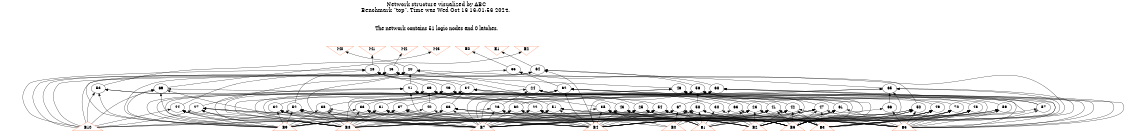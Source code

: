 # Network structure generated by ABC

digraph network {
size = "7.5,10";
center = true;
edge [dir = back];

{
  node [shape = plaintext];
  edge [style = invis];
  LevelTitle1 [label=""];
  LevelTitle2 [label=""];
  Level4 [label = ""];
  Level3 [label = ""];
  Level2 [label = ""];
  Level1 [label = ""];
  Level0 [label = ""];
  LevelTitle1 ->  LevelTitle2 ->  Level4 ->  Level3 ->  Level2 ->  Level1 ->  Level0;
}

{
  rank = same;
  LevelTitle1;
  title1 [shape=plaintext,
          fontsize=20,
          fontname = "Times-Roman",
          label="Network structure visualized by ABC\nBenchmark \"top\". Time was Wed Oct 16 16:01:56 2024. "
         ];
}

{
  rank = same;
  LevelTitle2;
  title2 [shape=plaintext,
          fontsize=18,
          fontname = "Times-Roman",
          label="The network contains 51 logic nodes and 0 latches.\n"
         ];
}

{
  rank = same;
  Level4;
  Node12 [label = "M0", shape = invtriangle, color = coral, fillcolor = coral];
  Node13 [label = "M1", shape = invtriangle, color = coral, fillcolor = coral];
  Node14 [label = "M2", shape = invtriangle, color = coral, fillcolor = coral];
  Node15 [label = "M3", shape = invtriangle, color = coral, fillcolor = coral];
  Node16 [label = "E0", shape = invtriangle, color = coral, fillcolor = coral];
  Node17 [label = "E1", shape = invtriangle, color = coral, fillcolor = coral];
  Node18 [label = "E2", shape = invtriangle, color = coral, fillcolor = coral];
}

{
  rank = same;
  Level3;
  Node20 [label = "20\n", shape = ellipse];
  Node28 [label = "28\n", shape = ellipse];
  Node45 [label = "45\n", shape = ellipse];
  Node55 [label = "55\n", shape = ellipse];
  Node64 [label = "64\n", shape = ellipse];
}

{
  rank = same;
  Level2;
  Node21 [label = "21\n", shape = ellipse];
  Node24 [label = "24\n", shape = ellipse];
  Node29 [label = "29\n", shape = ellipse];
  Node34 [label = "34\n", shape = ellipse];
  Node39 [label = "39\n", shape = ellipse];
  Node46 [label = "46\n", shape = ellipse];
  Node53 [label = "53\n", shape = ellipse];
  Node56 [label = "56\n", shape = ellipse];
  Node62 [label = "62\n", shape = ellipse];
  Node65 [label = "65\n", shape = ellipse];
  Node68 [label = "68\n", shape = ellipse];
  Node69 [label = "69\n", shape = ellipse];
}

{
  rank = same;
  Level1;
  Node22 [label = "22\n", shape = ellipse];
  Node23 [label = "23\n", shape = ellipse];
  Node25 [label = "25\n", shape = ellipse];
  Node26 [label = "26\n", shape = ellipse];
  Node27 [label = "27\n", shape = ellipse];
  Node30 [label = "30\n", shape = ellipse];
  Node31 [label = "31\n", shape = ellipse];
  Node32 [label = "32\n", shape = ellipse];
  Node33 [label = "33\n", shape = ellipse];
  Node35 [label = "35\n", shape = ellipse];
  Node36 [label = "36\n", shape = ellipse];
  Node37 [label = "37\n", shape = ellipse];
  Node38 [label = "38\n", shape = ellipse];
  Node40 [label = "40\n", shape = ellipse];
  Node41 [label = "41\n", shape = ellipse];
  Node42 [label = "42\n", shape = ellipse];
  Node43 [label = "43\n", shape = ellipse];
  Node44 [label = "44\n", shape = ellipse];
  Node47 [label = "47\n", shape = ellipse];
  Node48 [label = "48\n", shape = ellipse];
  Node49 [label = "49\n", shape = ellipse];
  Node50 [label = "50\n", shape = ellipse];
  Node51 [label = "51\n", shape = ellipse];
  Node52 [label = "52\n", shape = ellipse];
  Node54 [label = "54\n", shape = ellipse];
  Node57 [label = "57\n", shape = ellipse];
  Node58 [label = "58\n", shape = ellipse];
  Node59 [label = "59\n", shape = ellipse];
  Node60 [label = "60\n", shape = ellipse];
  Node61 [label = "61\n", shape = ellipse];
  Node63 [label = "63\n", shape = ellipse];
  Node66 [label = "66\n", shape = ellipse];
  Node67 [label = "67\n", shape = ellipse];
  Node70 [label = "70\n", shape = ellipse];
}

{
  rank = same;
  Level0;
  Node1 [label = "B0", shape = triangle, color = coral, fillcolor = coral];
  Node2 [label = "B1", shape = triangle, color = coral, fillcolor = coral];
  Node3 [label = "B2", shape = triangle, color = coral, fillcolor = coral];
  Node4 [label = "B3", shape = triangle, color = coral, fillcolor = coral];
  Node5 [label = "B4", shape = triangle, color = coral, fillcolor = coral];
  Node6 [label = "B5", shape = triangle, color = coral, fillcolor = coral];
  Node7 [label = "B6", shape = triangle, color = coral, fillcolor = coral];
  Node8 [label = "B7", shape = triangle, color = coral, fillcolor = coral];
  Node9 [label = "B8", shape = triangle, color = coral, fillcolor = coral];
  Node10 [label = "B9", shape = triangle, color = coral, fillcolor = coral];
  Node11 [label = "B10", shape = triangle, color = coral, fillcolor = coral];
}

title1 -> title2 [style = invis];
title2 -> Node12 [style = invis];
title2 -> Node13 [style = invis];
title2 -> Node14 [style = invis];
title2 -> Node15 [style = invis];
title2 -> Node16 [style = invis];
title2 -> Node17 [style = invis];
title2 -> Node18 [style = invis];
Node12 -> Node13 [style = invis];
Node13 -> Node14 [style = invis];
Node14 -> Node15 [style = invis];
Node15 -> Node16 [style = invis];
Node16 -> Node17 [style = invis];
Node17 -> Node18 [style = invis];
Node12 -> Node20 [style = solid];
Node13 -> Node28 [style = solid];
Node14 -> Node45 [style = solid];
Node15 -> Node53 [style = solid];
Node16 -> Node55 [style = solid];
Node17 -> Node64 [style = solid];
Node18 -> Node69 [style = solid];
Node20 -> Node21 [style = solid];
Node20 -> Node24 [style = solid];
Node20 -> Node27 [style = solid];
Node20 -> Node7 [style = solid];
Node20 -> Node8 [style = solid];
Node20 -> Node11 [style = solid];
Node21 -> Node22 [style = solid];
Node21 -> Node23 [style = solid];
Node21 -> Node5 [style = solid];
Node21 -> Node6 [style = solid];
Node21 -> Node9 [style = solid];
Node21 -> Node10 [style = solid];
Node22 -> Node1 [style = solid];
Node22 -> Node2 [style = solid];
Node22 -> Node5 [style = solid];
Node22 -> Node7 [style = solid];
Node22 -> Node8 [style = solid];
Node22 -> Node9 [style = solid];
Node23 -> Node2 [style = solid];
Node23 -> Node3 [style = solid];
Node23 -> Node4 [style = solid];
Node23 -> Node5 [style = solid];
Node23 -> Node6 [style = solid];
Node23 -> Node8 [style = solid];
Node24 -> Node25 [style = solid];
Node24 -> Node26 [style = solid];
Node24 -> Node6 [style = solid];
Node24 -> Node7 [style = solid];
Node24 -> Node10 [style = solid];
Node25 -> Node2 [style = solid];
Node25 -> Node3 [style = solid];
Node25 -> Node4 [style = solid];
Node25 -> Node5 [style = solid];
Node25 -> Node8 [style = solid];
Node25 -> Node9 [style = solid];
Node26 -> Node2 [style = solid];
Node26 -> Node3 [style = solid];
Node26 -> Node8 [style = solid];
Node26 -> Node9 [style = solid];
Node27 -> Node3 [style = solid];
Node27 -> Node4 [style = solid];
Node27 -> Node8 [style = solid];
Node27 -> Node9 [style = solid];
Node27 -> Node10 [style = solid];
Node27 -> Node11 [style = solid];
Node28 -> Node29 [style = solid];
Node28 -> Node34 [style = solid];
Node28 -> Node39 [style = solid];
Node28 -> Node44 [style = solid];
Node28 -> Node11 [style = solid];
Node29 -> Node30 [style = solid];
Node29 -> Node31 [style = solid];
Node29 -> Node32 [style = solid];
Node29 -> Node33 [style = solid];
Node29 -> Node4 [style = solid];
Node29 -> Node6 [style = solid];
Node30 -> Node2 [style = solid];
Node30 -> Node3 [style = solid];
Node31 -> Node5 [style = solid];
Node31 -> Node7 [style = solid];
Node31 -> Node8 [style = solid];
Node31 -> Node9 [style = solid];
Node31 -> Node10 [style = solid];
Node32 -> Node5 [style = solid];
Node32 -> Node8 [style = solid];
Node32 -> Node9 [style = solid];
Node32 -> Node10 [style = solid];
Node33 -> Node5 [style = solid];
Node33 -> Node7 [style = solid];
Node33 -> Node8 [style = solid];
Node33 -> Node9 [style = solid];
Node33 -> Node10 [style = solid];
Node34 -> Node35 [style = solid];
Node34 -> Node36 [style = solid];
Node34 -> Node37 [style = solid];
Node34 -> Node38 [style = solid];
Node34 -> Node6 [style = solid];
Node34 -> Node7 [style = solid];
Node35 -> Node1 [style = solid];
Node35 -> Node2 [style = solid];
Node35 -> Node3 [style = solid];
Node35 -> Node5 [style = solid];
Node35 -> Node8 [style = solid];
Node36 -> Node2 [style = solid];
Node36 -> Node3 [style = solid];
Node36 -> Node5 [style = solid];
Node36 -> Node8 [style = solid];
Node36 -> Node9 [style = solid];
Node36 -> Node10 [style = solid];
Node37 -> Node4 [style = solid];
Node37 -> Node5 [style = solid];
Node37 -> Node8 [style = solid];
Node37 -> Node9 [style = solid];
Node37 -> Node10 [style = solid];
Node38 -> Node5 [style = solid];
Node38 -> Node8 [style = solid];
Node38 -> Node9 [style = solid];
Node38 -> Node10 [style = solid];
Node39 -> Node40 [style = solid];
Node39 -> Node41 [style = solid];
Node39 -> Node42 [style = solid];
Node39 -> Node43 [style = solid];
Node39 -> Node8 [style = solid];
Node39 -> Node9 [style = solid];
Node40 -> Node7 [style = solid];
Node40 -> Node11 [style = solid];
Node41 -> Node2 [style = solid];
Node41 -> Node4 [style = solid];
Node41 -> Node5 [style = solid];
Node41 -> Node6 [style = solid];
Node41 -> Node7 [style = solid];
Node41 -> Node10 [style = solid];
Node42 -> Node3 [style = solid];
Node42 -> Node4 [style = solid];
Node42 -> Node5 [style = solid];
Node42 -> Node6 [style = solid];
Node42 -> Node7 [style = solid];
Node42 -> Node10 [style = solid];
Node43 -> Node3 [style = solid];
Node43 -> Node4 [style = solid];
Node43 -> Node5 [style = solid];
Node43 -> Node7 [style = solid];
Node43 -> Node10 [style = solid];
Node43 -> Node11 [style = solid];
Node44 -> Node7 [style = solid];
Node44 -> Node8 [style = solid];
Node44 -> Node9 [style = solid];
Node44 -> Node10 [style = solid];
Node44 -> Node11 [style = solid];
Node45 -> Node46 [style = solid];
Node45 -> Node50 [style = solid];
Node45 -> Node51 [style = solid];
Node45 -> Node52 [style = solid];
Node45 -> Node10 [style = solid];
Node45 -> Node11 [style = solid];
Node46 -> Node47 [style = solid];
Node46 -> Node48 [style = solid];
Node46 -> Node49 [style = solid];
Node46 -> Node3 [style = solid];
Node46 -> Node8 [style = solid];
Node46 -> Node9 [style = solid];
Node47 -> Node1 [style = solid];
Node47 -> Node2 [style = solid];
Node47 -> Node4 [style = solid];
Node47 -> Node5 [style = solid];
Node47 -> Node6 [style = solid];
Node47 -> Node7 [style = solid];
Node48 -> Node3 [style = solid];
Node48 -> Node4 [style = solid];
Node48 -> Node5 [style = solid];
Node48 -> Node6 [style = solid];
Node48 -> Node7 [style = solid];
Node49 -> Node2 [style = solid];
Node49 -> Node3 [style = solid];
Node49 -> Node4 [style = solid];
Node49 -> Node5 [style = solid];
Node49 -> Node6 [style = solid];
Node49 -> Node7 [style = solid];
Node50 -> Node3 [style = solid];
Node50 -> Node4 [style = solid];
Node50 -> Node5 [style = solid];
Node50 -> Node6 [style = solid];
Node50 -> Node7 [style = solid];
Node50 -> Node8 [style = solid];
Node51 -> Node5 [style = solid];
Node51 -> Node6 [style = solid];
Node51 -> Node7 [style = solid];
Node51 -> Node8 [style = solid];
Node51 -> Node9 [style = solid];
Node52 -> Node6 [style = solid];
Node52 -> Node7 [style = solid];
Node52 -> Node8 [style = solid];
Node52 -> Node9 [style = solid];
Node52 -> Node10 [style = solid];
Node52 -> Node11 [style = solid];
Node53 -> Node54 [style = solid];
Node53 -> Node4 [style = solid];
Node53 -> Node10 [style = solid];
Node53 -> Node11 [style = solid];
Node54 -> Node3 [style = solid];
Node54 -> Node5 [style = solid];
Node54 -> Node6 [style = solid];
Node54 -> Node7 [style = solid];
Node54 -> Node8 [style = solid];
Node54 -> Node9 [style = solid];
Node55 -> Node56 [style = solid];
Node55 -> Node62 [style = solid];
Node55 -> Node11 [style = solid];
Node56 -> Node57 [style = solid];
Node56 -> Node58 [style = solid];
Node56 -> Node59 [style = solid];
Node56 -> Node60 [style = solid];
Node56 -> Node61 [style = solid];
Node56 -> Node9 [style = solid];
Node57 -> Node3 [style = solid];
Node57 -> Node4 [style = solid];
Node58 -> Node1 [style = solid];
Node58 -> Node2 [style = solid];
Node58 -> Node5 [style = solid];
Node58 -> Node6 [style = solid];
Node58 -> Node7 [style = solid];
Node58 -> Node8 [style = solid];
Node59 -> Node4 [style = solid];
Node59 -> Node6 [style = solid];
Node59 -> Node7 [style = solid];
Node59 -> Node8 [style = solid];
Node60 -> Node5 [style = solid];
Node60 -> Node7 [style = solid];
Node60 -> Node8 [style = solid];
Node60 -> Node10 [style = solid];
Node61 -> Node2 [style = solid];
Node61 -> Node3 [style = solid];
Node61 -> Node6 [style = solid];
Node61 -> Node7 [style = solid];
Node61 -> Node8 [style = solid];
Node62 -> Node63 [style = solid];
Node62 -> Node5 [style = solid];
Node62 -> Node6 [style = solid];
Node62 -> Node7 [style = solid];
Node62 -> Node8 [style = solid];
Node62 -> Node10 [style = solid];
Node63 -> Node3 [style = solid];
Node63 -> Node4 [style = solid];
Node63 -> Node9 [style = solid];
Node64 -> Node65 [style = solid];
Node64 -> Node68 [style = solid];
Node64 -> Node5 [style = solid];
Node64 -> Node10 [style = solid];
Node64 -> Node11 [style = solid];
Node65 -> Node66 [style = solid];
Node65 -> Node67 [style = solid];
Node65 -> Node3 [style = solid];
Node65 -> Node4 [style = solid];
Node65 -> Node7 [style = solid];
Node65 -> Node9 [style = solid];
Node66 -> Node6 [style = solid];
Node66 -> Node8 [style = solid];
Node67 -> Node1 [style = solid];
Node67 -> Node2 [style = solid];
Node67 -> Node4 [style = solid];
Node67 -> Node6 [style = solid];
Node67 -> Node8 [style = solid];
Node67 -> Node9 [style = solid];
Node68 -> Node57 [style = solid];
Node68 -> Node5 [style = solid];
Node68 -> Node6 [style = solid];
Node68 -> Node7 [style = solid];
Node68 -> Node8 [style = solid];
Node68 -> Node9 [style = solid];
Node69 -> Node70 [style = solid];
Node69 -> Node8 [style = solid];
Node69 -> Node9 [style = solid];
Node69 -> Node10 [style = solid];
Node69 -> Node11 [style = solid];
Node70 -> Node3 [style = solid];
Node70 -> Node4 [style = solid];
Node70 -> Node5 [style = solid];
Node70 -> Node6 [style = solid];
Node70 -> Node7 [style = solid];
}


